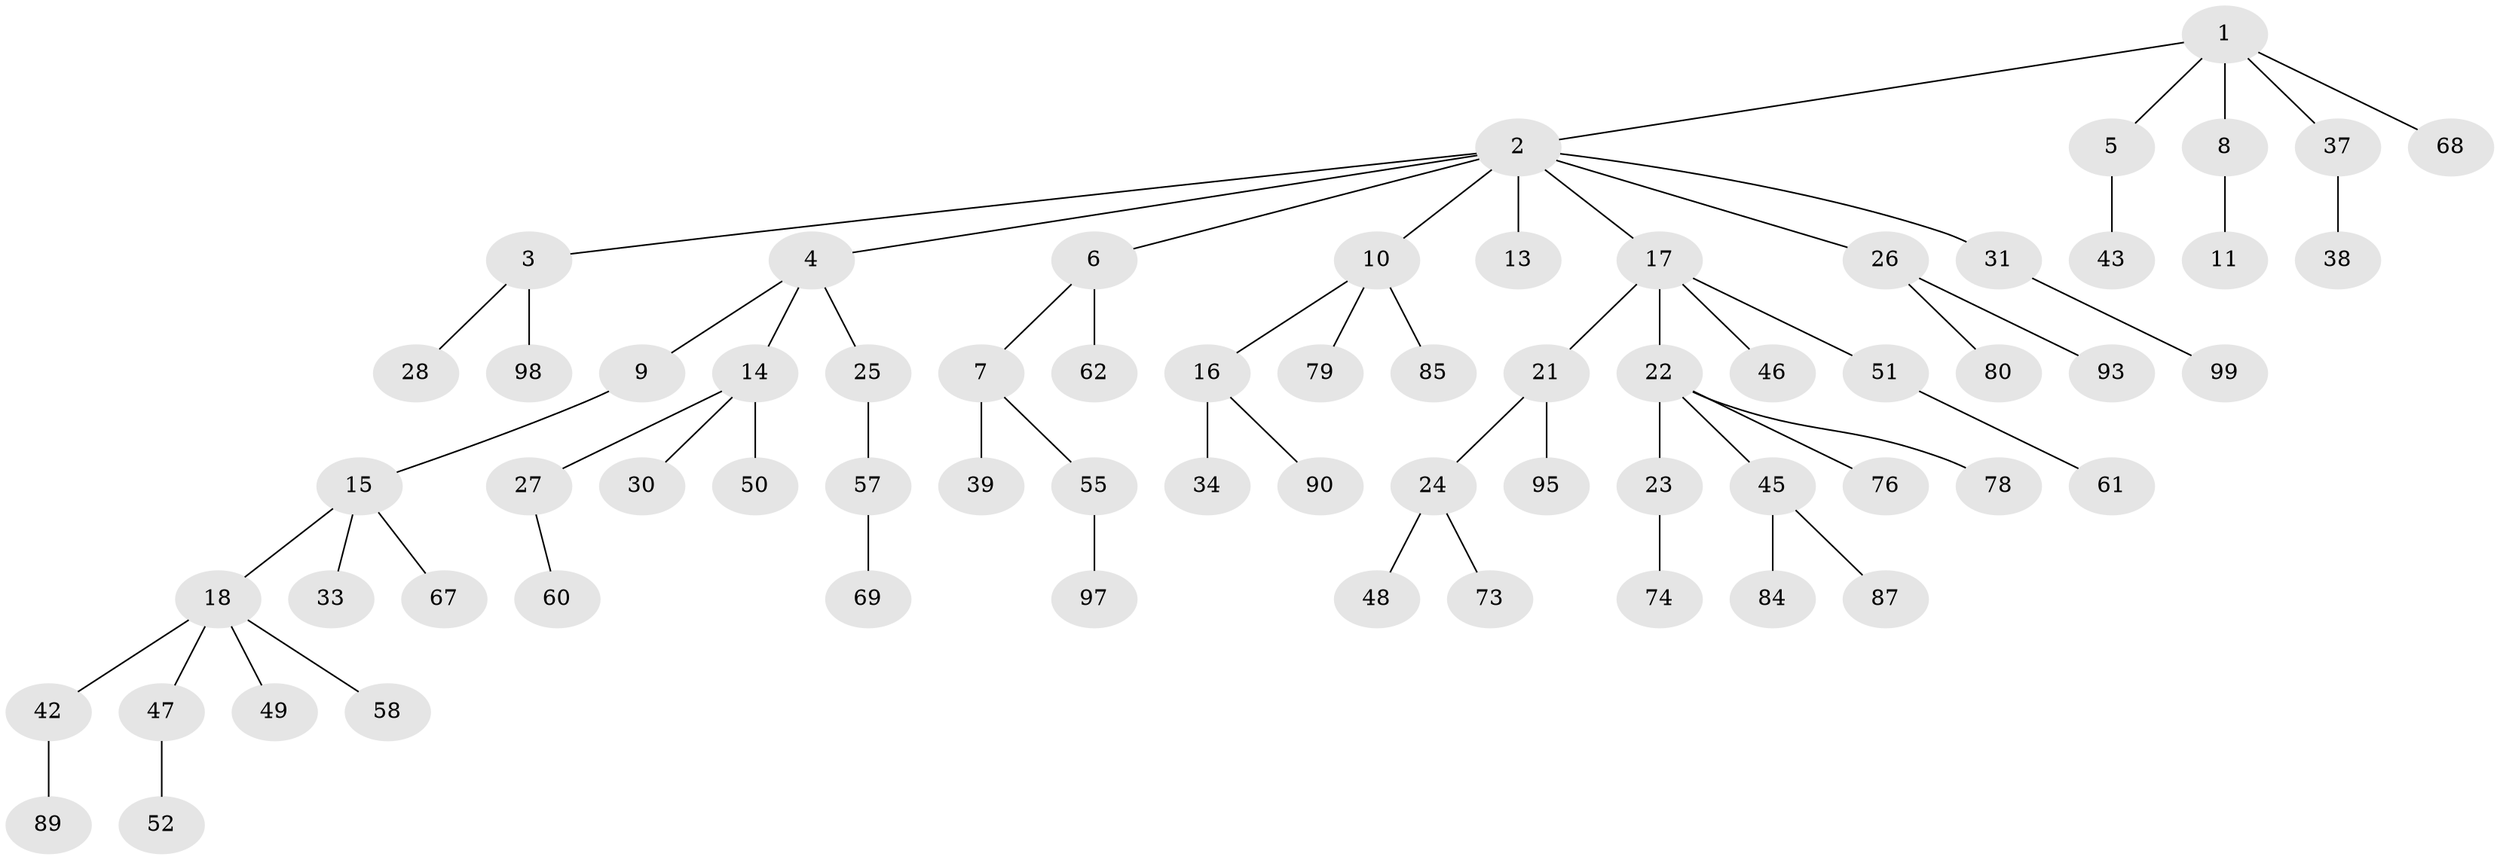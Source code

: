 // original degree distribution, {5: 0.03, 10: 0.01, 4: 0.1, 3: 0.14, 2: 0.19, 1: 0.53}
// Generated by graph-tools (version 1.1) at 2025/11/02/21/25 10:11:10]
// undirected, 67 vertices, 66 edges
graph export_dot {
graph [start="1"]
  node [color=gray90,style=filled];
  1;
  2 [super="+65"];
  3 [super="+91"];
  4 [super="+19"];
  5 [super="+64"];
  6 [super="+12"];
  7 [super="+53"];
  8 [super="+36"];
  9;
  10 [super="+82"];
  11;
  13;
  14 [super="+20"];
  15 [super="+41"];
  16 [super="+35"];
  17 [super="+32"];
  18 [super="+29"];
  21 [super="+70"];
  22 [super="+44"];
  23 [super="+75"];
  24 [super="+77"];
  25 [super="+56"];
  26 [super="+100"];
  27 [super="+72"];
  28;
  30;
  31 [super="+40"];
  33;
  34 [super="+66"];
  37 [super="+83"];
  38;
  39 [super="+59"];
  42;
  43;
  45 [super="+54"];
  46 [super="+81"];
  47 [super="+92"];
  48;
  49;
  50;
  51 [super="+88"];
  52;
  55 [super="+96"];
  57;
  58 [super="+63"];
  60;
  61;
  62 [super="+86"];
  67;
  68 [super="+71"];
  69;
  73;
  74;
  76;
  78;
  79;
  80;
  84;
  85;
  87;
  89;
  90;
  93 [super="+94"];
  95;
  97;
  98;
  99;
  1 -- 2;
  1 -- 5;
  1 -- 8;
  1 -- 37;
  1 -- 68;
  2 -- 3;
  2 -- 4;
  2 -- 6;
  2 -- 10;
  2 -- 13;
  2 -- 17;
  2 -- 26;
  2 -- 31;
  3 -- 28;
  3 -- 98;
  4 -- 9;
  4 -- 14;
  4 -- 25;
  5 -- 43;
  6 -- 7;
  6 -- 62;
  7 -- 39;
  7 -- 55;
  8 -- 11;
  9 -- 15;
  10 -- 16;
  10 -- 79;
  10 -- 85;
  14 -- 30;
  14 -- 50;
  14 -- 27;
  15 -- 18;
  15 -- 33;
  15 -- 67;
  16 -- 34;
  16 -- 90;
  17 -- 21;
  17 -- 22;
  17 -- 46;
  17 -- 51;
  18 -- 49;
  18 -- 42;
  18 -- 58;
  18 -- 47;
  21 -- 24;
  21 -- 95;
  22 -- 23;
  22 -- 78;
  22 -- 76;
  22 -- 45;
  23 -- 74;
  24 -- 48;
  24 -- 73;
  25 -- 57;
  26 -- 80;
  26 -- 93;
  27 -- 60;
  31 -- 99;
  37 -- 38;
  42 -- 89;
  45 -- 84;
  45 -- 87;
  47 -- 52;
  51 -- 61;
  55 -- 97;
  57 -- 69;
}
